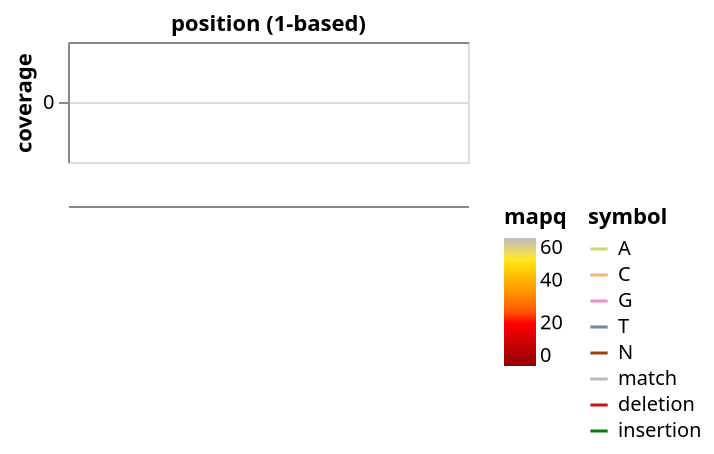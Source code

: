 {
    "$schema": "https://vega.github.io/schema/vega-lite/v5.json",
    "resolve": {
        "scale": {
            "strokeWidth": "independent"
        }
    },
    "datasets": {
        "highlight": [],
        "reference": [],
        "reads": [],
        "coverage": []
    },
    "config": {
        "legend": {
            "layout": {
                "right": {
                    "anchor": "start",
                    "direction": "horizontal",
                    "center": false,
                    "margin": 10
                }
            }
        }
    },
    "vconcat": [
        {
            "data": {
                "name": "coverage"
            },
            "mark": "area",
            "transform": [
                {
                    "as": "offset",
                    "calculate": "sequence(datum.coverage.length)"
                },
                {
                    "flatten": [
                        "offset",
                        "coverage"
                    ]
                },
                {
                    "as": "p",
                    "calculate": "datum.start + datum.offset"
                }
            ],
            "encoding": {
                "color": {
                    "value": "#BBB"
                },
                "x": {
                    "field": "p",
                    "type": "quantitative",
                    "axis": {
                        "orient": "top",
                        "title": "position (1-based)"
                    },
                    "scale": {
                        "domain": {
                            "param": "grid"
                        },
                        "nice": false
                    }
                },
                "y": {
                    "field": "coverage",
                    "type": "quantitative",
                    "axis": {
                        "title": "coverage"
                    }
                }
            },
            "height": 60
        },
        {
            "height": {
                "step": 4
            },
            "encoding": {
                "x": {
                    "field": "start",
                    "type": "quantitative",
                    "axis": {
                        "orient": "top",
                        "labels": false,
                        "ticks": false,
                        "title": null
                    },
                    "scale": {
                        "domain": []
                    }
                },
                "x2": {
                    "field": "end",
                    "type": "quantitative"
                },
                "y": {
                    "axis": null,
                    "field": "row",
                    "type": "ordinal"
                },
                "yOffset": {
                    "field": "v_offset",
                    "type": "ordinal"
                }
            },
            "layer": [
                {
                    "data": {
                        "name": "highlight"
                    },
                    "mark": "rect",
                    "encoding": {
                        "color": {
                            "value": "red"
                        },
                        "opacity": {
                            "value": 0.15
                        },
                        "y2": {
                            "value": 10000000
                        }
                    }
                },
                {
                    "data": {
                        "name": "reference"
                    },
                    "params": [
                        {
                            "name": "grid",
                            "select": "interval",
                            "bind": "scales"
                        }
                    ],
                    "transform": [
                        {
                            "as": "base",
                            "calculate": "split(datum.reference, '')"
                        },
                        {
                            "as": "offset",
                            "calculate": "sequence(datum.reference.length)"
                        },
                        {
                            "flatten": [
                                "base",
                                "offset"
                            ]
                        },
                        {
                            "as": "position",
                            "calculate": "datum.start + datum.offset"
                        },
                        {
                            "as": "start",
                            "calculate": "datum.position + 0.5"
                        },
                        {
                            "as": "end",
                            "calculate": "datum.position + 1.5"
                        },
                        {
                            "as": "position (1-based)",
                            "calculate": "datum.position + 1"
                        }
                    ],
                    "mark": {
                        "type": "rule",
                        "clip": true
                    },
                    "encoding": {
                        "tooltip": [
                            {
                                "field": "base"
                            },
                            {
                                "field": "position (1-based)"
                            }
                        ],
                        "strokeWidth": {
                            "value": 8
                        },
                        "color": {
                            "field": "base",
                            "legend": null,
                            "scale": {
                                "type": "ordinal",
                                "domain": [
                                    "A",
                                    "C",
                                    "G",
                                    "T",
                                    "N",
                                    "match",
                                    "deletion",
                                    "insertion"
                                ],
                                "range": [
                                    "#CADB69",
                                    "#F2B671",
                                    "#F28CC2",
                                    "#7284A8",
                                    "#A23E11",
                                    "#BBBBBB",
                                    "#CC1414",
                                    "#047C0A"
                                ]
                            }
                        }
                    }
                },
                {
                    "data": {
                        "name": "reads"
                    },
                    "transform": [
                        {
                            "calculate": "split(datum.values, '\u00a7')",
                            "as": "reads"
                        },
                        {
                            "flatten": [
                                "reads"
                            ]
                        },
                        {
                            "calculate": "split(datum.reads, ' ')",
                            "as": "fields"
                        },
                        {
                            "calculate": "replace(datum.fields[0], '_', ' ')",
                            "as": "aux"
                        },
                        {
                            "calculate": "datum.fields[1]",
                            "as": "cigar"
                        },
                        {
                            "calculate": "toNumber(datum.fields[2])",
                            "as": "flags"
                        },
                        {
                            "calculate": "toNumber(datum.fields[3])",
                            "as": "mapq"
                        },
                        {
                            "calculate": "toNumber(datum.fields[4])",
                            "as": "mpos"
                        },
                        {
                            "calculate": "datum.fields[5]",
                            "as": "name"
                        },
                        {
                            "calculate": "toNumber(datum.fields[6])",
                            "as": "position"
                        },
                        {
                            "calculate": "datum.fields[7] === '.' ? null : toNumber(datum.fields[7])",
                            "as": "row"
                        },
                        {
                            "calculate": "datum.fields[8]",
                            "as": "raw_cigar"
                        },
                        {
                            "as": "cigars",
                            "calculate": "split(datum.cigar, '|')"
                        },
                        {
                            "as": "cigar_index",
                            "calculate": "sequence(datum.cigars.length)"
                        },
                        {
                            "flatten": [
                                "cigars",
                                "cigar_index"
                            ]
                        },
                        {
                            "calculate": "if(substring(datum.cigars, 0, 1) == 'i', 'insertion', if(substring(datum.cigars, length(datum.cigars) - 1, length(datum.cigars)) == '=', 'match', if(substring(datum.cigars, length(datum.cigars) - 1, length(datum.cigars)) == 'd', 'deletion', substring(datum.cigars, 1, length(datum.cigars)))))",
                            "as": "type"
                        },
                        {
                            "calculate": "if(datum.type == 'match' || datum.type == 'deletion', parseInt(substring(datum.cigars, 0, length(datum.cigars) - 1)), if(datum.type == 'insertion', 1, parseInt(substring(datum.cigars, 0, length(datum.cigars) - 1))))",
                            "as": "length"
                        },
                        {
                            "stack": "length",
                            "groupby": [
                                "name",
                                "cigar",
                                "position"
                            ],
                            "as": "offset"
                        },
                        {
                            "as": "start",
                            "calculate": "if(datum.type == 'insertion', datum.position + datum.offset + 1.4, datum.position + datum.offset + 0.4)"
                        },
                        {
                            "as": "end",
                            "calculate": "if(datum.type == 'insertion', datum.position + datum.offset + datum.length - 0.4, datum.position + datum.offset + datum.length + 0.6)"
                        },
                        {
                            "as": "v_offset",
                            "calculate": "if(datum.position < datum.mpos, 0, 2)"
                        }
                    ],
                    "mark": {
                        "type": "rule",
                        "clip": true
                    },
                    "params": [
                        {
                            "name": "rplc",
                            "select": {
                                "type": "point",
                                "toggle": "event.shiftKey",
                                "fields": [
                                    "name",
                                    "position"
                                ]
                            }
                        }
                    ],
                    "encoding": {
                        "opacity": {
                            "condition": {
                                "param": "rplc",
                                "value": 1
                            },
                            "value": 0.2
                        },
                        "strokeWidth": {
                            "field": "type",
                            "scale": {
                                "type": "ordinal",
                                "domain": [
                                    "A",
                                    "C",
                                    "G",
                                    "T",
                                    "N",
                                    "match",
                                    "deletion",
                                    "insertion"
                                ],
                                "range": [
                                    9,
                                    9,
                                    9,
                                    9,
                                    9,
                                    9,
                                    9,
                                    12
                                ]
                            },
                            "legend": null
                        },
                        "color": {
                            "field": "mapq",
                            "type": "quantitative",
                            "scale": {
                                "domain": [
                                    0,
                                    60
                                ],
                                "range": [
                                    "#910000",
                                    "#c70002",
                                    "#ff0000",
                                    "#ff7500",
                                    "#ffb200",
                                    "#ffe921",
                                    "#bbbbbb"
                                ]
                            }
                        }
                    }
                },
                {
                    "data": {
                        "name": "reads"
                    },
                    "transform": [
                        {
                            "calculate": "split(datum.values, '\u00a7')",
                            "as": "reads"
                        },
                        {
                            "flatten": [
                                "reads"
                            ]
                        },
                        {
                            "calculate": "split(datum.reads, ' ')",
                            "as": "fields"
                        },
                        {
                            "calculate": "replace(datum.fields[0], '_', ' ')",
                            "as": "aux"
                        },
                        {
                            "calculate": "datum.fields[1]",
                            "as": "cigar"
                        },
                        {
                            "calculate": "toNumber(datum.fields[2])",
                            "as": "flags"
                        },
                        {
                            "calculate": "toNumber(datum.fields[3])",
                            "as": "mapq"
                        },
                        {
                            "calculate": "toNumber(datum.fields[4])",
                            "as": "mpos"
                        },
                        {
                            "calculate": "datum.fields[5]",
                            "as": "name"
                        },
                        {
                            "calculate": "toNumber(datum.fields[6])",
                            "as": "position"
                        },
                        {
                            "calculate": "datum.fields[7] === '.' ? null : toNumber(datum.fields[7])",
                            "as": "row"
                        },
                        {
                            "calculate": "datum.fields[8]",
                            "as": "raw_cigar"
                        },
                        {
                            "filter": "datum.mpos >= 0"
                        },
                        {
                            "as": "start",
                            "calculate": "if(datum.position < datum.mpos, datum.position + 0.5, datum.mpos + 0.5)"
                        },
                        {
                            "as": "end",
                            "calculate": "if(datum.position > datum.mpos, datum.position + 0.5, datum.mpos + 0.5)"
                        },
                        {
                            "as": "v_offset",
                            "calculate": "1"
                        }
                    ],
                    "mark": {
                        "type": "rule",
                        "clip": true
                    },
                    "encoding": {
                        "opacity": {
                            "condition": {
                                "param": "rplc",
                                "value": 1
                            },
                            "value": 0.2
                        },
                        "strokeWidth": {
                            "value": 1
                        },
                        "color": {
                            "value": "#BBBBBB"
                        }
                    }
                },
                {
                    "data": {
                        "name": "reads"
                    },
                    "transform": [
                        {
                            "calculate": "split(datum.values, '\u00a7')",
                            "as": "reads"
                        },
                        {
                            "flatten": [
                                "reads"
                            ]
                        },
                        {
                            "calculate": "split(datum.reads, ' ')",
                            "as": "fields"
                        },
                        {
                            "calculate": "replace(datum.fields[0], '_', ' ')",
                            "as": "aux"
                        },
                        {
                            "calculate": "datum.fields[1]",
                            "as": "cigar"
                        },
                        {
                            "calculate": "toNumber(datum.fields[2])",
                            "as": "flags"
                        },
                        {
                            "calculate": "toNumber(datum.fields[3])",
                            "as": "mapq"
                        },
                        {
                            "calculate": "toNumber(datum.fields[4])",
                            "as": "mpos"
                        },
                        {
                            "calculate": "datum.fields[5]",
                            "as": "name"
                        },
                        {
                            "calculate": "toNumber(datum.fields[6])",
                            "as": "position"
                        },
                        {
                            "calculate": "datum.fields[7] === '.' ? null : toNumber(datum.fields[7])",
                            "as": "row"
                        },
                        {
                            "calculate": "datum.fields[8]",
                            "as": "raw_cigar"
                        },
                        {
                            "calculate": "join([if ((datum.flags & 1) > 0, 'read paired, ', ''), if ((datum.flags & 2) > 0, 'read mapped in proper pair, ', ''),  if ((datum.flags & 4) > 0, 'read unmapped, ', ''), if ((datum.flags & 8) > 0, 'mate unmapped, ', ''), if ((datum.flags & 16) > 0, 'read reverse strand, ', ''), if ((datum.flags & 32) > 0, 'mate reverse strand, ', ''), if ((datum.flags & 64) > 0, 'first in pair, ', ''), if ((datum.flags & 128) > 0, 'second in pair, ', ''), if ((datum.flags & 256) > 0, 'not primary alignment, ', ''), if ((datum.flags & 512) > 0, 'read fails platform/vendor quality checks, ', ''), if ((datum.flags & 1024) > 0, 'read is PCR or optical duplicate, ', ''), if ((datum.flags & 2048) > 0, 'supplementary alignment, ', '')], '')",
                            "as": "flags"
                        },
                        {
                            "as": "cigars",
                            "calculate": "split(datum.cigar, '|')"
                        },
                        {
                            "as": "cigar_index",
                            "calculate": "sequence(datum.cigars.length)"
                        },
                        {
                            "flatten": [
                                "cigars",
                                "cigar_index"
                            ]
                        },
                        {
                            "calculate": "if(substring(datum.cigars, 0, 1) == 'i', 'insertion', if(substring(datum.cigars, length(datum.cigars) - 1, length(datum.cigars)) == '=', 'match', if(substring(datum.cigars, length(datum.cigars) - 1, length(datum.cigars)) == 'd', 'deletion', substring(datum.cigars, 1, length(datum.cigars)))))",
                            "as": "type"
                        },
                        {
                            "calculate": "if(datum.type == 'match' || datum.type == 'deletion', parseInt(substring(datum.cigars, 0, length(datum.cigars) - 1)), if(datum.type == 'insertion', 1, parseInt(substring(datum.cigars, 0, length(datum.cigars) - 1))))",
                            "as": "length"
                        },
                        {
                            "stack": "length",
                            "groupby": [
                                "name",
                                "cigar",
                                "position"
                            ],
                            "as": "offset"
                        },
                        {
                            "as": "start",
                            "calculate": "datum.position + datum.offset + 0.5"
                        },
                        {
                            "as": "end",
                            "calculate": "datum.position + datum.offset + datum.length + 0.5"
                        },
                        {
                            "filter": "datum.type != 'deletion' && datum.type != 'insertion'"
                        },
                        {
                            "as": "v_offset",
                            "calculate": "if(datum.position < datum.mpos, 0, 2)"
                        }
                    ],
                    "mark": {
                        "type": "rule",
                        "clip": true
                    },
                    "encoding": {
                        "tooltip": [
                            {
                                "field": "name"
                            },
                            {
                                "field": "type"
                            },
                            {
                                "field": "mapq"
                            },
                            {
                                "field": "flags"
                            },
                            {
                                "field": "aux"
                            },
                            {
                                "field": "raw_cigar"
                            }
                        ],
                        "opacity": {
                            "condition": {
                                "param": "rplc",
                                "value": 1
                            },
                            "value": 0.2
                        },
                        "strokeWidth": {
                            "field": "type",
                            "scale": {
                                "type": "ordinal",
                                "domain": [
                                    "A",
                                    "C",
                                    "G",
                                    "T",
                                    "N",
                                    "match",
                                    "deletion",
                                    "insertion"
                                ],
                                "range": [
                                    6,
                                    6,
                                    6,
                                    6,
                                    6,
                                    6,
                                    6,
                                    9
                                ]
                            },
                            "legend": null
                        },
                        "color": {
                            "field": "type",
                            "legend": null,
                            "scale": {
                                "type": "ordinal",
                                "domain": [
                                    "A",
                                    "C",
                                    "G",
                                    "T",
                                    "N",
                                    "match",
                                    "deletion",
                                    "insertion"
                                ],
                                "range": [
                                    "#CADB69",
                                    "#F2B671",
                                    "#F28CC2",
                                    "#7284A8",
                                    "#A23E11",
                                    "#BBBBBB",
                                    "#CC1414",
                                    "#047C0A"
                                ]
                            }
                        }
                    }
                },
                {
                    "data": {
                        "name": "reads"
                    },
                    "transform": [
                        {
                            "calculate": "split(datum.values, '\u00a7')",
                            "as": "reads"
                        },
                        {
                            "flatten": [
                                "reads"
                            ]
                        },
                        {
                            "calculate": "split(datum.reads, ' ')",
                            "as": "fields"
                        },
                        {
                            "calculate": "replace(datum.fields[0], '_', ' ')",
                            "as": "aux"
                        },
                        {
                            "calculate": "datum.fields[1]",
                            "as": "cigar"
                        },
                        {
                            "calculate": "toNumber(datum.fields[2])",
                            "as": "flags"
                        },
                        {
                            "calculate": "toNumber(datum.fields[3])",
                            "as": "mapq"
                        },
                        {
                            "calculate": "toNumber(datum.fields[4])",
                            "as": "mpos"
                        },
                        {
                            "calculate": "datum.fields[5]",
                            "as": "name"
                        },
                        {
                            "calculate": "toNumber(datum.fields[6])",
                            "as": "position"
                        },
                        {
                            "calculate": "datum.fields[7] === '.' ? null : toNumber(datum.fields[7])",
                            "as": "row"
                        },
                        {
                            "calculate": "datum.fields[8]",
                            "as": "raw_cigar"
                        },
                        {
                            "calculate": "join([if ((datum.flags & 1) > 0, 'read paired, ', ''), if ((datum.flags & 2) > 0, 'read mapped in proper pair, ', ''),  if ((datum.flags & 4) > 0, 'read unmapped, ', ''), if ((datum.flags & 8) > 0, 'mate unmapped, ', ''), if ((datum.flags & 16) > 0, 'read reverse strand, ', ''), if ((datum.flags & 32) > 0, 'mate reverse strand, ', ''), if ((datum.flags & 64) > 0, 'first in pair, ', ''), if ((datum.flags & 128) > 0, 'second in pair, ', ''), if ((datum.flags & 256) > 0, 'not primary alignment, ', ''), if ((datum.flags & 512) > 0, 'read fails platform/vendor quality checks, ', ''), if ((datum.flags & 1024) > 0, 'read is PCR or optical duplicate, ', ''), if ((datum.flags & 2048) > 0, 'supplementary alignment, ', '')], '')",
                            "as": "flags"
                        },
                        {
                            "as": "cigars",
                            "calculate": "split(datum.cigar, '|')"
                        },
                        {
                            "as": "cigar_index",
                            "calculate": "sequence(datum.cigars.length)"
                        },
                        {
                            "flatten": [
                                "cigars",
                                "cigar_index"
                            ]
                        },
                        {
                            "calculate": "if(substring(datum.cigars, 0, 1) == 'i', 'insertion', if(substring(datum.cigars, length(datum.cigars) - 1, length(datum.cigars)) == '=', 'match', if(substring(datum.cigars, length(datum.cigars) - 1, length(datum.cigars)) == 'd', 'deletion', substring(datum.cigars, 1, length(datum.cigars)))))",
                            "as": "type"
                        },
                        {
                            "calculate": "if(datum.type == 'match' || datum.type == 'deletion', parseInt(substring(datum.cigars, 0, length(datum.cigars) - 1)), if(datum.type == 'insertion', 1, parseInt(substring(datum.cigars, 0, length(datum.cigars) - 1))))",
                            "as": "length"
                        },
                        {
                            "stack": "length",
                            "groupby": [
                                "name",
                                "cigar",
                                "position"
                            ],
                            "as": "offset"
                        },
                        {
                            "as": "start",
                            "calculate": "datum.position + datum.offset + 0.5"
                        },
                        {
                            "as": "end",
                            "calculate": "datum.position + datum.offset + datum.length + 0.5"
                        },
                        {
                            "as": "inserted bases",
                            "calculate": "substring(datum.cigars, 1, length(datum.cigars))"
                        },
                        {
                            "filter": "datum.type == 'insertion'"
                        },
                        {
                            "as": "v_offset",
                            "calculate": "if(datum.position < datum.mpos, 0, 2)"
                        }
                    ],
                    "mark": {
                        "type": "rule",
                        "clip": true
                    },
                    "encoding": {
                        "tooltip": [
                            {
                                "field": "name"
                            },
                            {
                                "field": "type"
                            },
                            {
                                "field": "mapq"
                            },
                            {
                                "field": "flags"
                            },
                            {
                                "field": "aux"
                            },
                            {
                                "field": "inserted bases"
                            },
                            {
                                "field": "raw_cigar"
                            }
                        ],
                        "opacity": {
                            "condition": {
                                "param": "rplc",
                                "value": 1
                            },
                            "value": 0.2
                        },
                        "strokeWidth": {
                            "field": "type",
                            "scale": {
                                "type": "ordinal",
                                "domain": [
                                    "A",
                                    "C",
                                    "G",
                                    "T",
                                    "N",
                                    "match",
                                    "deletion",
                                    "insertion"
                                ],
                                "range": [
                                    6,
                                    6,
                                    6,
                                    6,
                                    6,
                                    6,
                                    6,
                                    9
                                ]
                            },
                            "legend": null
                        },
                        "color": {
                            "field": "type",
                            "legend": null,
                            "scale": {
                                "type": "ordinal",
                                "domain": [
                                    "A",
                                    "C",
                                    "G",
                                    "T",
                                    "N",
                                    "match",
                                    "deletion",
                                    "insertion"
                                ],
                                "range": [
                                    "#CADB69",
                                    "#F2B671",
                                    "#F28CC2",
                                    "#7284A8",
                                    "#A23E11",
                                    "#BBBBBB",
                                    "#CC1414",
                                    "#047C0A"
                                ]
                            }
                        }
                    }
                },
                {
                    "data": {
                        "name": "reads"
                    },
                    "transform": [
                        {
                            "calculate": "split(datum.values, '\u00a7')",
                            "as": "reads"
                        },
                        {
                            "flatten": [
                                "reads"
                            ]
                        },
                        {
                            "calculate": "split(datum.reads, ' ')",
                            "as": "fields"
                        },
                        {
                            "calculate": "replace(datum.fields[0], '_', ' ')",
                            "as": "aux"
                        },
                        {
                            "calculate": "datum.fields[1]",
                            "as": "cigar"
                        },
                        {
                            "calculate": "toNumber(datum.fields[2])",
                            "as": "flags"
                        },
                        {
                            "calculate": "toNumber(datum.fields[3])",
                            "as": "mapq"
                        },
                        {
                            "calculate": "toNumber(datum.fields[4])",
                            "as": "mpos"
                        },
                        {
                            "calculate": "datum.fields[5]",
                            "as": "name"
                        },
                        {
                            "calculate": "toNumber(datum.fields[6])",
                            "as": "position"
                        },
                        {
                            "calculate": "datum.fields[7] === '.' ? null : toNumber(datum.fields[7])",
                            "as": "row"
                        },
                        {
                            "calculate": "datum.fields[8]",
                            "as": "raw_cigar"
                        },
                        {
                            "calculate": "join([if ((datum.flags & 1) > 0, 'read paired, ', ''), if ((datum.flags & 2) > 0, 'read mapped in proper pair, ', ''),  if ((datum.flags & 4) > 0, 'read unmapped, ', ''), if ((datum.flags & 8) > 0, 'mate unmapped, ', ''), if ((datum.flags & 16) > 0, 'read reverse strand, ', ''), if ((datum.flags & 32) > 0, 'mate reverse strand, ', ''), if ((datum.flags & 64) > 0, 'first in pair, ', ''), if ((datum.flags & 128) > 0, 'second in pair, ', ''), if ((datum.flags & 256) > 0, 'not primary alignment, ', ''), if ((datum.flags & 512) > 0, 'read fails platform/vendor quality checks, ', ''), if ((datum.flags & 1024) > 0, 'read is PCR or optical duplicate, ', ''), if ((datum.flags & 2048) > 0, 'supplementary alignment, ', '')], '')",
                            "as": "flags"
                        },
                        {
                            "as": "cigars",
                            "calculate": "split(datum.cigar, '|')"
                        },
                        {
                            "as": "cigar_index",
                            "calculate": "sequence(datum.cigars.length)"
                        },
                        {
                            "flatten": [
                                "cigars",
                                "cigar_index"
                            ]
                        },
                        {
                            "calculate": "if(substring(datum.cigars, 0, 1) == 'i', 'insertion', if(substring(datum.cigars, length(datum.cigars) - 1, length(datum.cigars)) == '=', 'match', if(substring(datum.cigars, length(datum.cigars) - 1, length(datum.cigars)) == 'd', 'deletion', substring(datum.cigars, 1, length(datum.cigars)))))",
                            "as": "type"
                        },
                        {
                            "calculate": "if(datum.type == 'match' || datum.type == 'deletion', parseInt(substring(datum.cigars, 0, length(datum.cigars) - 1)), if(datum.type == 'insertion', 1, parseInt(substring(datum.cigars, 0, length(datum.cigars) - 1))))",
                            "as": "length"
                        },
                        {
                            "stack": "length",
                            "groupby": [
                                "name",
                                "cigar",
                                "position"
                            ],
                            "as": "offset"
                        },
                        {
                            "as": "start",
                            "calculate": "if(datum.type == 'insertion', datum.position + datum.offset + 1, datum.position + datum.offset + 0.5)"
                        },
                        {
                            "as": "end",
                            "calculate": "if(datum.type == 'insertion', datum.position + datum.offset + datum.length, datum.position + datum.offset + datum.length + 0.5)"
                        },
                        {
                            "filter": "datum.type == 'deletion'"
                        },
                        {
                            "as": "v_offset",
                            "calculate": "if(datum.position < datum.mpos, 0, 2)"
                        }
                    ],
                    "mark": {
                        "type": "rule",
                        "clip": true
                    },
                    "encoding": {
                        "tooltip": [
                            {
                                "field": "name"
                            },
                            {
                                "field": "type"
                            },
                            {
                                "field": "mapq"
                            },
                            {
                                "field": "flags"
                            },
                            {
                                "field": "length"
                            },
                            {
                                "field": "aux"
                            },
                            {
                                "field": "raw_cigar"
                            }
                        ],
                        "opacity": {
                            "condition": {
                                "param": "rplc",
                                "value": 1
                            },
                            "value": 0.2
                        },
                        "strokeWidth": {
                            "field": "type",
                            "scale": {
                                "type": "ordinal",
                                "domain": [
                                    "A",
                                    "C",
                                    "G",
                                    "T",
                                    "N",
                                    "match",
                                    "deletion",
                                    "insertion"
                                ],
                                "range": [
                                    6,
                                    6,
                                    6,
                                    6,
                                    6,
                                    6,
                                    6,
                                    9
                                ]
                            },
                            "legend": null
                        },
                        "color": {
                            "field": "type",
                            "legend": {
                                "symbolSize": 75,
                                "title": "symbol"
                            },
                            "scale": {
                                "type": "ordinal",
                                "domain": [
                                    "A",
                                    "C",
                                    "G",
                                    "T",
                                    "N",
                                    "match",
                                    "deletion",
                                    "insertion"
                                ],
                                "range": [
                                    "#CADB69",
                                    "#F2B671",
                                    "#F28CC2",
                                    "#7284A8",
                                    "#A23E11",
                                    "#BBBBBB",
                                    "#CC1414",
                                    "#047C0A"
                                ]
                            }
                        }
                    }
                }
            ]
        }
    ]
}